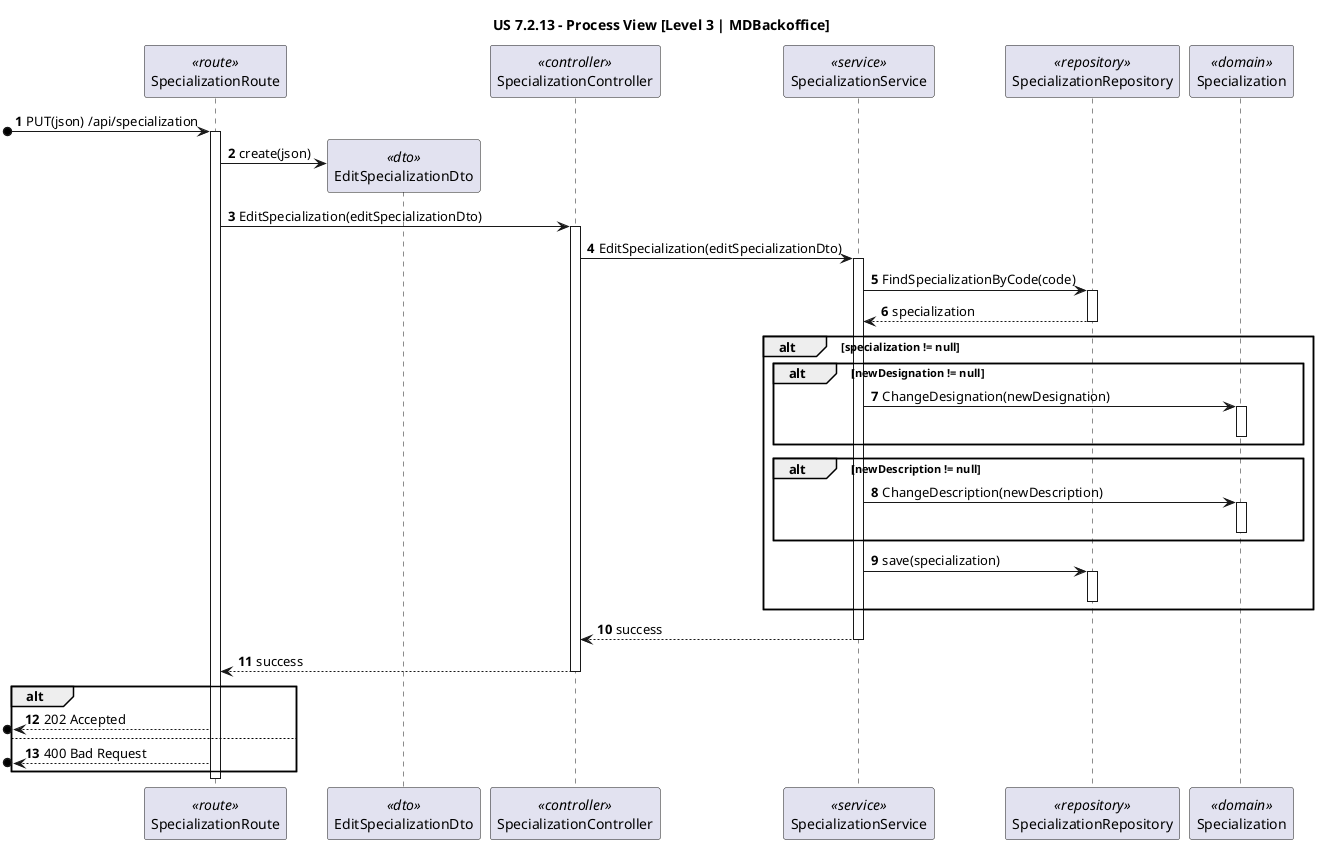 @startuml

title "US 7.2.13 - Process View [Level 3 | MDBackoffice]"

autonumber
participant "SpecializationRoute" as ROUTE <<route>>
participant "EditSpecializationDto" as pat_dto <<dto>>
participant "SpecializationController" as CTRL <<controller>>
participant "SpecializationService" as SVC <<service>>
participant "SpecializationRepository" as REPO <<repository>>
participant "Specialization" as spec <<domain>>



[o-> ROUTE: PUT(json) /api/specialization
activate ROUTE

ROUTE -> pat_dto **: create(json)

ROUTE -> CTRL: EditSpecialization(editSpecializationDto)
activate CTRL

CTRL -> SVC : EditSpecialization(editSpecializationDto)
activate SVC

SVC -> REPO : FindSpecializationByCode(code)
activate REPO

REPO --> SVC: specialization
deactivate REPO

alt specialization != null
    alt newDesignation != null
        SVC -> spec : ChangeDesignation(newDesignation)
        activate spec
        deactivate spec
    end
    alt newDescription != null
        SVC -> spec : ChangeDescription(newDescription)
        activate spec
        deactivate spec
    end

    SVC -> REPO: save(specialization)
    activate REPO
    deactivate REPO
end

SVC --> CTRL : success
deactivate SVC

CTRL --> ROUTE: success
deactivate CTRL

alt

    [o<-- ROUTE: 202 Accepted

else

    [o<-- ROUTE: 400 Bad Request

    end alt

    deactivate ROUTE
    @enduml